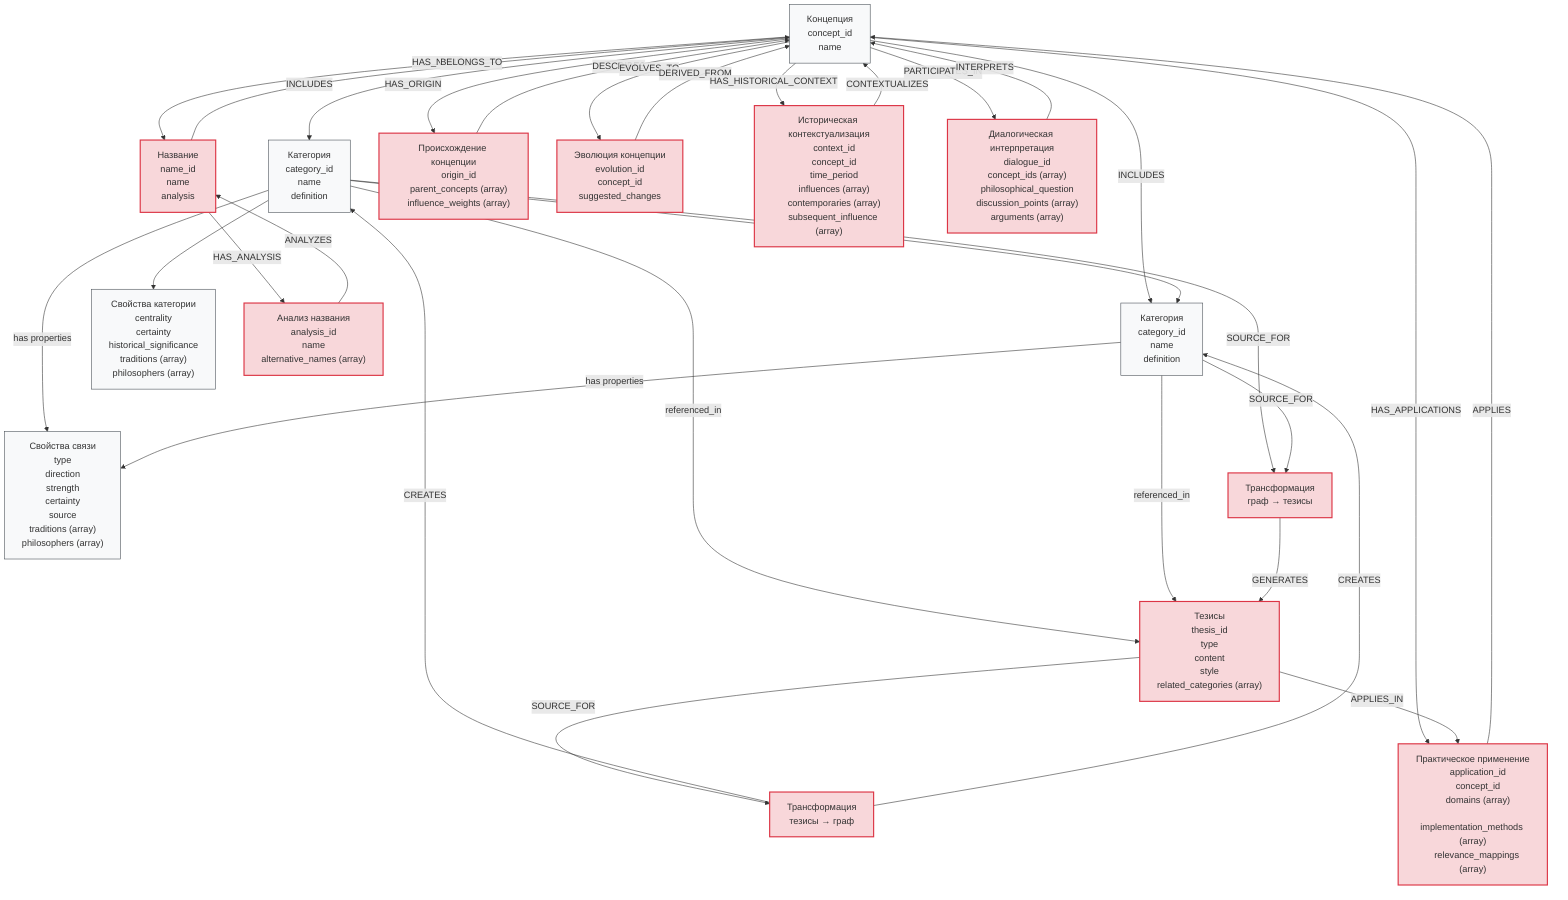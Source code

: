 flowchart TD
    %% Основные узлы
    Concept["Концепция
    concept_id
    name"] --> |INCLUDES| Category1
    Concept --> |INCLUDES| Category2
    
    %% Категории
    Category1["Категория
    category_id
    name
    definition"] --> |RELATED_TO| Category2["Категория
    category_id
    name
    definition"]
    
    %% Свойства категорий
    Category1 --> CategoryProps1["Свойства категории
    centrality
    certainty
    historical_significance
    traditions (array)
    philosophers (array)"]
    
    %% Свойства связей
    Category1 --> |has properties| RelProps["Свойства связи
    type
    direction
    strength
    certainty
    source
    traditions (array)
    philosophers (array)"]
    Category2 --> |has properties| RelProps
    
    %% Тезисы и их взаимодействие с категориями
    Thesis["Тезисы
    thesis_id
    type
    content
    style
    related_categories (array)"]:::new
    Category1 --> |referenced_in| Thesis
    Category2 --> |referenced_in| Thesis
    
    %% Название концепции - используем однонаправленные связи в обе стороны
    ConceptName["Название
    name_id
    name
    analysis"]:::new
    Concept --> |HAS_NAME| ConceptName
    ConceptName --> |BELONGS_TO| Concept
    
    %% Происхождение концепции - используем однонаправленные связи в обе стороны
    ConceptOrigin["Происхождение концепции
    origin_id
    parent_concepts (array)
    influence_weights (array)"]:::new
    Concept --> |HAS_ORIGIN| ConceptOrigin
    ConceptOrigin --> |DESCRIBES| Concept
    
    %% Трансформации - разделим связи для большей ясности
    ThesisToGraph["Трансформация
    тезисы → граф"]:::new
    GraphToThesis["Трансформация
    граф → тезисы"]:::new
    
    %% Связи для ThesisToGraph (преобразование тезисов в граф)
    Thesis --> |SOURCE_FOR| ThesisToGraph
    ThesisToGraph --> |CREATES| Category1
    ThesisToGraph --> |CREATES| Category2
    
    %% Связи для GraphToThesis (преобразование графа в тезисы)
    Category1 --> |SOURCE_FOR| GraphToThesis
    Category2 --> |SOURCE_FOR| GraphToThesis
    GraphToThesis --> |GENERATES| Thesis
    
    %% Эволюция концепции - используем однонаправленные связи в обе стороны
    ConceptEvolution["Эволюция концепции
    evolution_id
    concept_id
    suggested_changes"]:::new
    Concept --> |EVOLVES_TO| ConceptEvolution
    ConceptEvolution --> |DERIVED_FROM| Concept
    
    %% Анализ названия - используем однонаправленные связи в обе стороны
    NameAnalysis["Анализ названия
    analysis_id
    name
    alternative_names (array)"]:::new
    ConceptName --> |HAS_ANALYSIS| NameAnalysis
    NameAnalysis --> |ANALYZES| ConceptName
    
    %% Историческая контекстуализация
    HistoricalContext["Историческая контекстуализация
    context_id
    concept_id
    time_period
    influences (array)
    contemporaries (array)
    subsequent_influence (array)"]:::new
    Concept --> |HAS_HISTORICAL_CONTEXT| HistoricalContext
    HistoricalContext --> |CONTEXTUALIZES| Concept
    
    %% Практическое применение
    PracticalApplication["Практическое применение
    application_id
    concept_id
    domains (array)
    implementation_methods (array)
    relevance_mappings (array)"]:::new
    Concept --> |HAS_APPLICATIONS| PracticalApplication
    PracticalApplication --> |APPLIES| Concept
    Thesis --> |APPLIES_IN| PracticalApplication
    
    %% Диалогическая интерпретация
    DialogueInterpretation["Диалогическая интерпретация
    dialogue_id
    concept_ids (array)
    philosophical_question
    discussion_points (array)
    arguments (array)"]:::new
    Concept --> |PARTICIPATES_IN| DialogueInterpretation
    DialogueInterpretation --> |INTERPRETS| Concept
    
    %% Обозначение новых элементов
    classDef new fill:#f8d7da,stroke:#dc3545,stroke-width:2px
    classDef default fill:#f8f9fa,stroke:#495057
    
    %% Используем отдельные стили для особых связей вместо linkStyle
    style ThesisToGraph stroke:#dc3545,stroke-width:2px
    style GraphToThesis stroke:#dc3545,stroke-width:2px
    style ConceptName stroke:#dc3545,stroke-width:2px
    style ConceptOrigin stroke:#dc3545,stroke-width:2px
    style NameAnalysis stroke:#dc3545,stroke-width:2px
    style ConceptEvolution stroke:#dc3545,stroke-width:2px
    style HistoricalContext stroke:#dc3545,stroke-width:2px
    style PracticalApplication stroke:#dc3545,stroke-width:2px
    style DialogueInterpretation stroke:#dc3545,stroke-width:2px